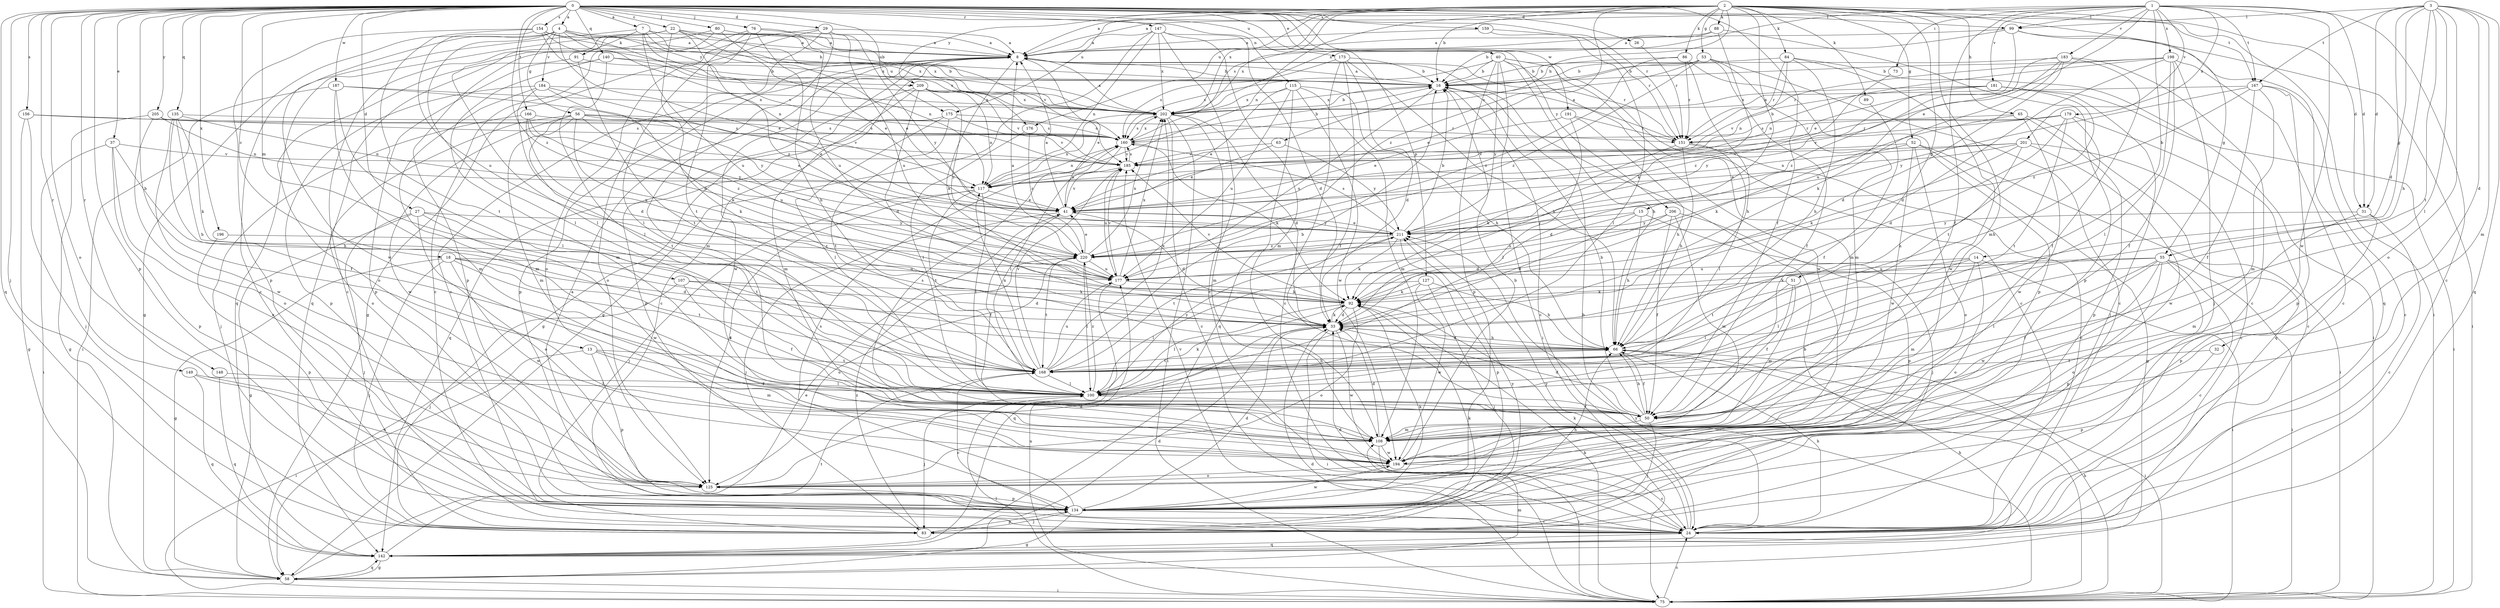 strict digraph  {
0;
1;
2;
3;
4;
7;
8;
13;
14;
15;
16;
18;
22;
24;
26;
27;
29;
31;
32;
33;
37;
40;
41;
50;
51;
52;
53;
55;
56;
58;
63;
65;
66;
73;
75;
76;
80;
83;
84;
86;
88;
89;
91;
92;
99;
100;
107;
108;
115;
117;
125;
127;
134;
135;
140;
142;
147;
148;
149;
151;
154;
156;
159;
160;
166;
167;
168;
173;
175;
176;
177;
179;
181;
183;
184;
185;
187;
191;
194;
196;
198;
201;
202;
205;
206;
209;
211;
220;
0 -> 4  [label=a];
0 -> 7  [label=a];
0 -> 13  [label=b];
0 -> 18  [label=c];
0 -> 22  [label=c];
0 -> 26  [label=d];
0 -> 27  [label=d];
0 -> 29  [label=d];
0 -> 37  [label=e];
0 -> 40  [label=e];
0 -> 50  [label=f];
0 -> 76  [label=j];
0 -> 80  [label=j];
0 -> 83  [label=j];
0 -> 99  [label=l];
0 -> 107  [label=m];
0 -> 115  [label=n];
0 -> 125  [label=o];
0 -> 127  [label=p];
0 -> 134  [label=p];
0 -> 135  [label=q];
0 -> 140  [label=q];
0 -> 142  [label=q];
0 -> 147  [label=r];
0 -> 148  [label=r];
0 -> 149  [label=r];
0 -> 151  [label=r];
0 -> 154  [label=s];
0 -> 156  [label=s];
0 -> 159  [label=s];
0 -> 166  [label=t];
0 -> 167  [label=t];
0 -> 173  [label=u];
0 -> 175  [label=u];
0 -> 187  [label=w];
0 -> 191  [label=w];
0 -> 196  [label=x];
0 -> 205  [label=y];
0 -> 206  [label=y];
0 -> 220  [label=z];
1 -> 8  [label=a];
1 -> 14  [label=b];
1 -> 24  [label=c];
1 -> 31  [label=d];
1 -> 41  [label=e];
1 -> 50  [label=f];
1 -> 73  [label=i];
1 -> 99  [label=l];
1 -> 167  [label=t];
1 -> 179  [label=v];
1 -> 181  [label=v];
1 -> 183  [label=v];
1 -> 194  [label=w];
1 -> 198  [label=x];
1 -> 201  [label=x];
1 -> 202  [label=x];
2 -> 8  [label=a];
2 -> 15  [label=b];
2 -> 16  [label=b];
2 -> 31  [label=d];
2 -> 51  [label=g];
2 -> 52  [label=g];
2 -> 53  [label=g];
2 -> 55  [label=g];
2 -> 63  [label=h];
2 -> 65  [label=h];
2 -> 75  [label=i];
2 -> 84  [label=k];
2 -> 86  [label=k];
2 -> 88  [label=k];
2 -> 89  [label=k];
2 -> 108  [label=m];
2 -> 117  [label=n];
2 -> 160  [label=s];
2 -> 175  [label=u];
2 -> 176  [label=u];
2 -> 202  [label=x];
2 -> 209  [label=y];
2 -> 220  [label=z];
3 -> 31  [label=d];
3 -> 32  [label=d];
3 -> 33  [label=d];
3 -> 55  [label=g];
3 -> 66  [label=h];
3 -> 99  [label=l];
3 -> 100  [label=l];
3 -> 108  [label=m];
3 -> 125  [label=o];
3 -> 142  [label=q];
3 -> 167  [label=t];
3 -> 168  [label=t];
4 -> 8  [label=a];
4 -> 41  [label=e];
4 -> 56  [label=g];
4 -> 58  [label=g];
4 -> 100  [label=l];
4 -> 117  [label=n];
4 -> 184  [label=v];
4 -> 185  [label=v];
4 -> 194  [label=w];
4 -> 209  [label=y];
7 -> 16  [label=b];
7 -> 24  [label=c];
7 -> 41  [label=e];
7 -> 91  [label=k];
7 -> 176  [label=u];
7 -> 177  [label=u];
7 -> 202  [label=x];
8 -> 16  [label=b];
8 -> 24  [label=c];
8 -> 41  [label=e];
8 -> 58  [label=g];
8 -> 92  [label=k];
8 -> 125  [label=o];
8 -> 134  [label=p];
8 -> 151  [label=r];
8 -> 194  [label=w];
13 -> 50  [label=f];
13 -> 75  [label=i];
13 -> 108  [label=m];
13 -> 134  [label=p];
13 -> 168  [label=t];
14 -> 75  [label=i];
14 -> 100  [label=l];
14 -> 108  [label=m];
14 -> 125  [label=o];
14 -> 168  [label=t];
14 -> 177  [label=u];
15 -> 33  [label=d];
15 -> 66  [label=h];
15 -> 83  [label=j];
15 -> 177  [label=u];
15 -> 211  [label=y];
16 -> 8  [label=a];
16 -> 24  [label=c];
16 -> 177  [label=u];
16 -> 202  [label=x];
18 -> 33  [label=d];
18 -> 50  [label=f];
18 -> 58  [label=g];
18 -> 83  [label=j];
18 -> 168  [label=t];
18 -> 177  [label=u];
18 -> 194  [label=w];
22 -> 8  [label=a];
22 -> 24  [label=c];
22 -> 33  [label=d];
22 -> 100  [label=l];
22 -> 117  [label=n];
22 -> 142  [label=q];
22 -> 202  [label=x];
22 -> 220  [label=z];
24 -> 16  [label=b];
24 -> 33  [label=d];
24 -> 66  [label=h];
24 -> 92  [label=k];
24 -> 142  [label=q];
24 -> 185  [label=v];
24 -> 211  [label=y];
26 -> 151  [label=r];
27 -> 58  [label=g];
27 -> 83  [label=j];
27 -> 125  [label=o];
27 -> 168  [label=t];
27 -> 194  [label=w];
27 -> 211  [label=y];
29 -> 8  [label=a];
29 -> 24  [label=c];
29 -> 58  [label=g];
29 -> 108  [label=m];
29 -> 125  [label=o];
29 -> 177  [label=u];
29 -> 211  [label=y];
31 -> 24  [label=c];
31 -> 108  [label=m];
31 -> 134  [label=p];
31 -> 211  [label=y];
32 -> 134  [label=p];
32 -> 168  [label=t];
33 -> 66  [label=h];
33 -> 75  [label=i];
33 -> 92  [label=k];
33 -> 194  [label=w];
37 -> 66  [label=h];
37 -> 75  [label=i];
37 -> 125  [label=o];
37 -> 134  [label=p];
37 -> 185  [label=v];
40 -> 16  [label=b];
40 -> 24  [label=c];
40 -> 66  [label=h];
40 -> 75  [label=i];
40 -> 108  [label=m];
40 -> 134  [label=p];
40 -> 160  [label=s];
40 -> 194  [label=w];
40 -> 211  [label=y];
41 -> 8  [label=a];
41 -> 33  [label=d];
41 -> 50  [label=f];
41 -> 83  [label=j];
41 -> 185  [label=v];
41 -> 211  [label=y];
50 -> 16  [label=b];
50 -> 33  [label=d];
50 -> 66  [label=h];
50 -> 83  [label=j];
50 -> 108  [label=m];
50 -> 160  [label=s];
51 -> 50  [label=f];
51 -> 92  [label=k];
51 -> 100  [label=l];
51 -> 108  [label=m];
52 -> 33  [label=d];
52 -> 58  [label=g];
52 -> 75  [label=i];
52 -> 125  [label=o];
52 -> 185  [label=v];
52 -> 194  [label=w];
53 -> 16  [label=b];
53 -> 24  [label=c];
53 -> 41  [label=e];
53 -> 50  [label=f];
53 -> 108  [label=m];
53 -> 160  [label=s];
53 -> 220  [label=z];
55 -> 24  [label=c];
55 -> 50  [label=f];
55 -> 75  [label=i];
55 -> 92  [label=k];
55 -> 100  [label=l];
55 -> 125  [label=o];
55 -> 134  [label=p];
55 -> 177  [label=u];
55 -> 194  [label=w];
56 -> 41  [label=e];
56 -> 92  [label=k];
56 -> 108  [label=m];
56 -> 125  [label=o];
56 -> 160  [label=s];
56 -> 168  [label=t];
56 -> 177  [label=u];
56 -> 185  [label=v];
56 -> 194  [label=w];
58 -> 41  [label=e];
58 -> 75  [label=i];
58 -> 108  [label=m];
58 -> 142  [label=q];
63 -> 41  [label=e];
63 -> 185  [label=v];
63 -> 211  [label=y];
65 -> 92  [label=k];
65 -> 134  [label=p];
65 -> 142  [label=q];
65 -> 151  [label=r];
65 -> 194  [label=w];
66 -> 33  [label=d];
66 -> 50  [label=f];
66 -> 75  [label=i];
66 -> 168  [label=t];
73 -> 220  [label=z];
75 -> 16  [label=b];
75 -> 24  [label=c];
75 -> 33  [label=d];
75 -> 66  [label=h];
75 -> 92  [label=k];
75 -> 100  [label=l];
75 -> 177  [label=u];
75 -> 211  [label=y];
76 -> 8  [label=a];
76 -> 24  [label=c];
76 -> 66  [label=h];
76 -> 100  [label=l];
76 -> 168  [label=t];
76 -> 177  [label=u];
80 -> 8  [label=a];
80 -> 41  [label=e];
80 -> 134  [label=p];
80 -> 142  [label=q];
80 -> 185  [label=v];
83 -> 92  [label=k];
83 -> 134  [label=p];
83 -> 211  [label=y];
83 -> 220  [label=z];
84 -> 16  [label=b];
84 -> 66  [label=h];
84 -> 75  [label=i];
84 -> 117  [label=n];
84 -> 151  [label=r];
84 -> 194  [label=w];
86 -> 16  [label=b];
86 -> 66  [label=h];
86 -> 134  [label=p];
86 -> 151  [label=r];
86 -> 220  [label=z];
88 -> 8  [label=a];
88 -> 92  [label=k];
88 -> 134  [label=p];
88 -> 202  [label=x];
89 -> 50  [label=f];
91 -> 16  [label=b];
91 -> 125  [label=o];
91 -> 168  [label=t];
92 -> 33  [label=d];
92 -> 100  [label=l];
92 -> 125  [label=o];
92 -> 185  [label=v];
99 -> 8  [label=a];
99 -> 16  [label=b];
99 -> 41  [label=e];
99 -> 75  [label=i];
99 -> 142  [label=q];
100 -> 50  [label=f];
100 -> 83  [label=j];
100 -> 92  [label=k];
100 -> 211  [label=y];
100 -> 220  [label=z];
107 -> 33  [label=d];
107 -> 50  [label=f];
107 -> 83  [label=j];
107 -> 92  [label=k];
108 -> 33  [label=d];
108 -> 75  [label=i];
108 -> 194  [label=w];
115 -> 41  [label=e];
115 -> 66  [label=h];
115 -> 108  [label=m];
115 -> 142  [label=q];
115 -> 177  [label=u];
115 -> 194  [label=w];
115 -> 202  [label=x];
117 -> 41  [label=e];
117 -> 83  [label=j];
117 -> 100  [label=l];
117 -> 125  [label=o];
117 -> 168  [label=t];
117 -> 202  [label=x];
125 -> 33  [label=d];
125 -> 134  [label=p];
127 -> 66  [label=h];
127 -> 83  [label=j];
127 -> 92  [label=k];
127 -> 100  [label=l];
127 -> 194  [label=w];
134 -> 8  [label=a];
134 -> 24  [label=c];
134 -> 33  [label=d];
134 -> 58  [label=g];
134 -> 66  [label=h];
134 -> 83  [label=j];
134 -> 92  [label=k];
134 -> 160  [label=s];
134 -> 194  [label=w];
135 -> 50  [label=f];
135 -> 66  [label=h];
135 -> 92  [label=k];
135 -> 117  [label=n];
135 -> 160  [label=s];
135 -> 194  [label=w];
140 -> 16  [label=b];
140 -> 100  [label=l];
140 -> 108  [label=m];
140 -> 134  [label=p];
140 -> 202  [label=x];
142 -> 33  [label=d];
142 -> 58  [label=g];
142 -> 66  [label=h];
142 -> 168  [label=t];
147 -> 8  [label=a];
147 -> 24  [label=c];
147 -> 33  [label=d];
147 -> 58  [label=g];
147 -> 108  [label=m];
147 -> 117  [label=n];
147 -> 202  [label=x];
148 -> 100  [label=l];
148 -> 142  [label=q];
149 -> 100  [label=l];
149 -> 125  [label=o];
149 -> 142  [label=q];
151 -> 8  [label=a];
151 -> 24  [label=c];
151 -> 66  [label=h];
151 -> 92  [label=k];
151 -> 100  [label=l];
154 -> 8  [label=a];
154 -> 16  [label=b];
154 -> 134  [label=p];
154 -> 160  [label=s];
154 -> 168  [label=t];
154 -> 177  [label=u];
154 -> 202  [label=x];
156 -> 58  [label=g];
156 -> 83  [label=j];
156 -> 151  [label=r];
156 -> 160  [label=s];
159 -> 8  [label=a];
159 -> 100  [label=l];
159 -> 151  [label=r];
160 -> 16  [label=b];
160 -> 92  [label=k];
160 -> 100  [label=l];
160 -> 117  [label=n];
160 -> 185  [label=v];
160 -> 202  [label=x];
166 -> 83  [label=j];
166 -> 160  [label=s];
166 -> 177  [label=u];
166 -> 211  [label=y];
166 -> 220  [label=z];
167 -> 24  [label=c];
167 -> 50  [label=f];
167 -> 108  [label=m];
167 -> 134  [label=p];
167 -> 202  [label=x];
167 -> 211  [label=y];
167 -> 220  [label=z];
168 -> 16  [label=b];
168 -> 24  [label=c];
168 -> 66  [label=h];
168 -> 100  [label=l];
168 -> 117  [label=n];
168 -> 177  [label=u];
168 -> 185  [label=v];
168 -> 202  [label=x];
173 -> 16  [label=b];
173 -> 24  [label=c];
173 -> 33  [label=d];
173 -> 50  [label=f];
173 -> 66  [label=h];
173 -> 160  [label=s];
175 -> 100  [label=l];
175 -> 142  [label=q];
175 -> 160  [label=s];
175 -> 168  [label=t];
175 -> 185  [label=v];
176 -> 100  [label=l];
176 -> 220  [label=z];
177 -> 92  [label=k];
177 -> 142  [label=q];
177 -> 185  [label=v];
177 -> 202  [label=x];
179 -> 24  [label=c];
179 -> 33  [label=d];
179 -> 66  [label=h];
179 -> 151  [label=r];
179 -> 160  [label=s];
179 -> 168  [label=t];
179 -> 185  [label=v];
181 -> 75  [label=i];
181 -> 83  [label=j];
181 -> 168  [label=t];
181 -> 185  [label=v];
181 -> 202  [label=x];
181 -> 211  [label=y];
183 -> 16  [label=b];
183 -> 24  [label=c];
183 -> 33  [label=d];
183 -> 50  [label=f];
183 -> 92  [label=k];
183 -> 177  [label=u];
183 -> 220  [label=z];
184 -> 33  [label=d];
184 -> 41  [label=e];
184 -> 92  [label=k];
184 -> 108  [label=m];
184 -> 134  [label=p];
184 -> 202  [label=x];
185 -> 117  [label=n];
185 -> 160  [label=s];
185 -> 177  [label=u];
187 -> 75  [label=i];
187 -> 100  [label=l];
187 -> 108  [label=m];
187 -> 202  [label=x];
187 -> 211  [label=y];
191 -> 41  [label=e];
191 -> 66  [label=h];
191 -> 100  [label=l];
191 -> 151  [label=r];
194 -> 16  [label=b];
194 -> 24  [label=c];
194 -> 125  [label=o];
196 -> 134  [label=p];
196 -> 220  [label=z];
198 -> 16  [label=b];
198 -> 24  [label=c];
198 -> 33  [label=d];
198 -> 50  [label=f];
198 -> 83  [label=j];
198 -> 100  [label=l];
198 -> 117  [label=n];
198 -> 151  [label=r];
201 -> 24  [label=c];
201 -> 41  [label=e];
201 -> 66  [label=h];
201 -> 92  [label=k];
201 -> 117  [label=n];
201 -> 185  [label=v];
201 -> 194  [label=w];
202 -> 8  [label=a];
202 -> 16  [label=b];
202 -> 24  [label=c];
202 -> 33  [label=d];
202 -> 75  [label=i];
202 -> 108  [label=m];
202 -> 160  [label=s];
205 -> 58  [label=g];
205 -> 117  [label=n];
205 -> 125  [label=o];
205 -> 160  [label=s];
206 -> 33  [label=d];
206 -> 50  [label=f];
206 -> 108  [label=m];
206 -> 134  [label=p];
206 -> 211  [label=y];
209 -> 33  [label=d];
209 -> 108  [label=m];
209 -> 117  [label=n];
209 -> 134  [label=p];
209 -> 185  [label=v];
209 -> 202  [label=x];
209 -> 220  [label=z];
211 -> 16  [label=b];
211 -> 41  [label=e];
211 -> 92  [label=k];
211 -> 134  [label=p];
211 -> 160  [label=s];
211 -> 168  [label=t];
211 -> 220  [label=z];
220 -> 8  [label=a];
220 -> 41  [label=e];
220 -> 100  [label=l];
220 -> 125  [label=o];
220 -> 168  [label=t];
220 -> 177  [label=u];
220 -> 202  [label=x];
}
